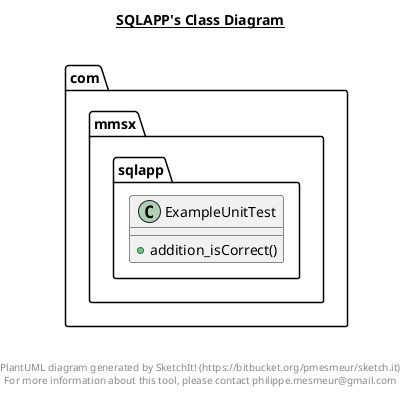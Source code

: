 @startuml

title __SQLAPP's Class Diagram__\n

  namespace com.mmsx.sqlapp {
    class com.mmsx.sqlapp.ExampleUnitTest {
        + addition_isCorrect()
    }
  }
  



right footer


PlantUML diagram generated by SketchIt! (https://bitbucket.org/pmesmeur/sketch.it)
For more information about this tool, please contact philippe.mesmeur@gmail.com
endfooter

@enduml
